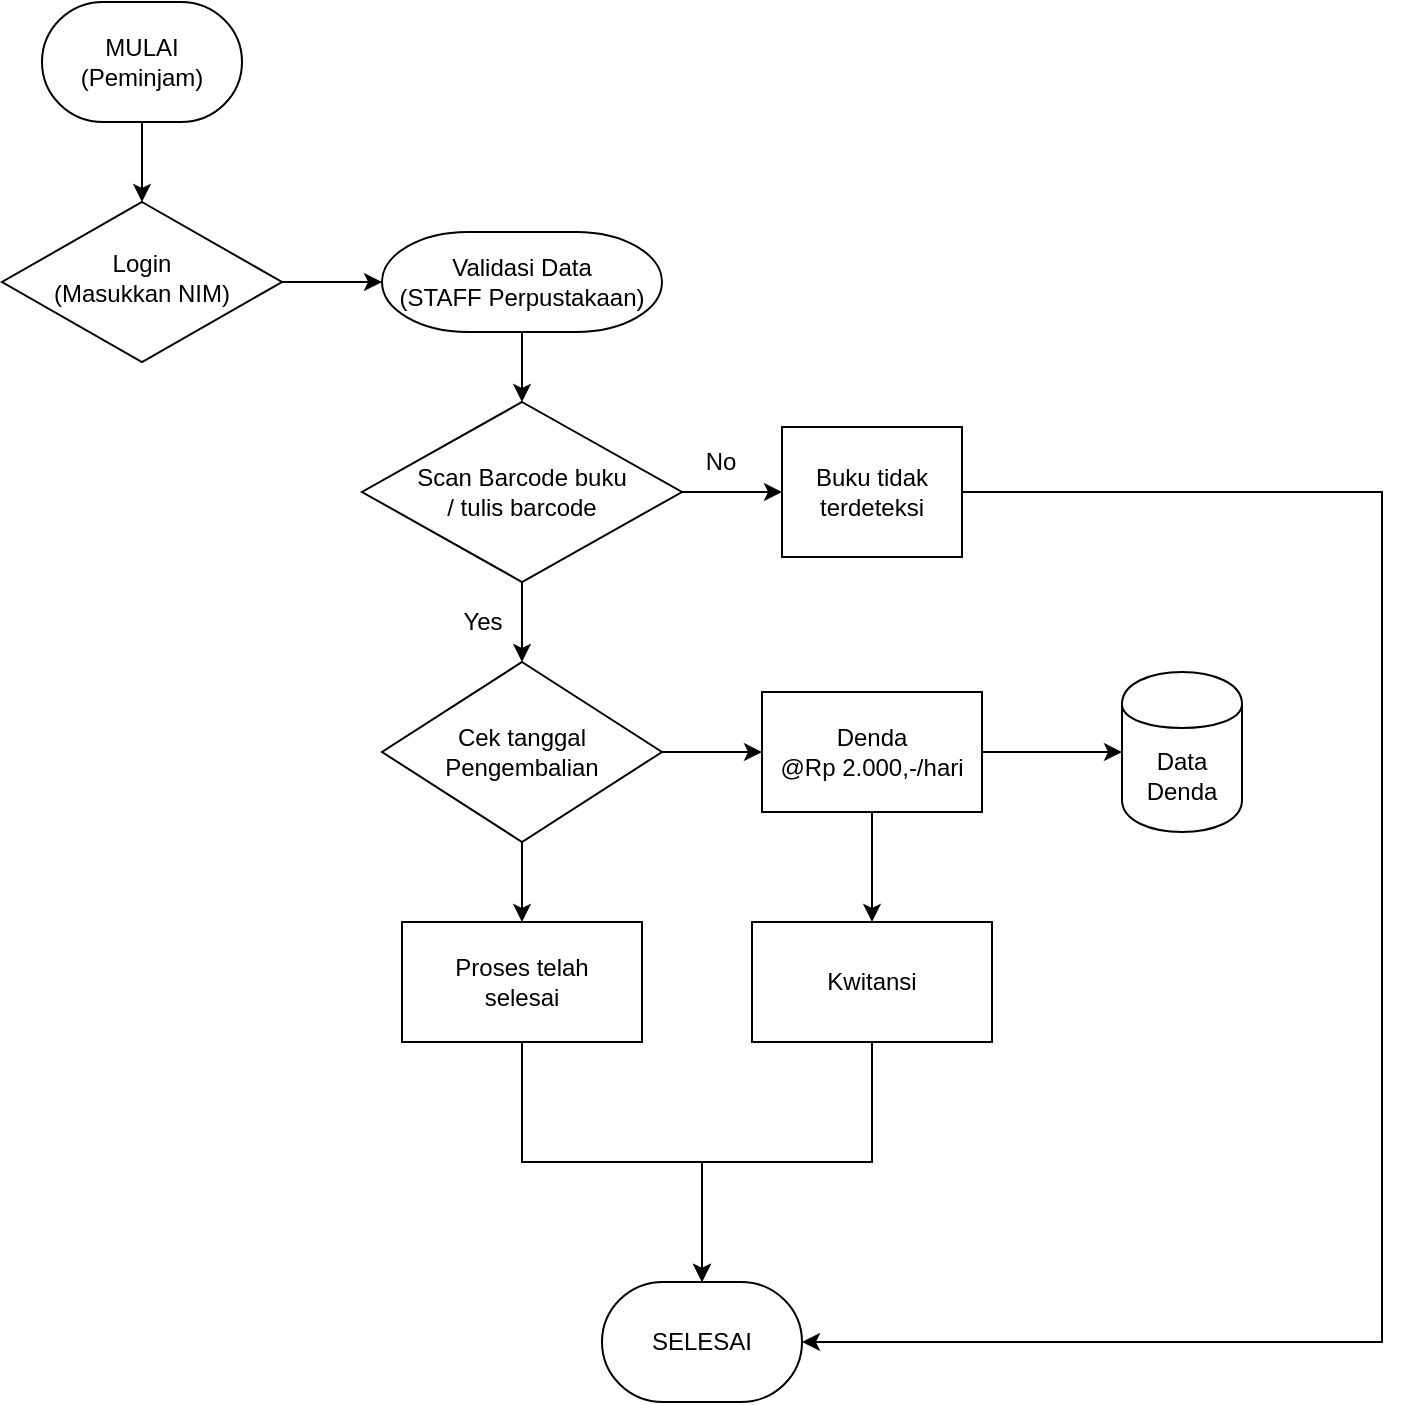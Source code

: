 <mxfile version="13.6.6" type="github">
  <diagram id="C5RBs43oDa-KdzZeNtuy" name="Page-1">
    <mxGraphModel dx="866" dy="490" grid="1" gridSize="10" guides="1" tooltips="1" connect="1" arrows="1" fold="1" page="1" pageScale="1" pageWidth="827" pageHeight="1169" math="0" shadow="0">
      <root>
        <mxCell id="WIyWlLk6GJQsqaUBKTNV-0" />
        <mxCell id="WIyWlLk6GJQsqaUBKTNV-1" parent="WIyWlLk6GJQsqaUBKTNV-0" />
        <mxCell id="7tOGR0cn1vUcRdxKbRow-33" value="" style="edgeStyle=orthogonalEdgeStyle;rounded=0;orthogonalLoop=1;jettySize=auto;html=1;" edge="1" parent="WIyWlLk6GJQsqaUBKTNV-1" source="WIyWlLk6GJQsqaUBKTNV-6" target="7tOGR0cn1vUcRdxKbRow-32">
          <mxGeometry relative="1" as="geometry" />
        </mxCell>
        <mxCell id="WIyWlLk6GJQsqaUBKTNV-6" value="Login&lt;br&gt;(Masukkan NIM)" style="rhombus;whiteSpace=wrap;html=1;shadow=0;fontFamily=Helvetica;fontSize=12;align=center;strokeWidth=1;spacing=6;spacingTop=-4;" parent="WIyWlLk6GJQsqaUBKTNV-1" vertex="1">
          <mxGeometry x="40" y="120" width="140" height="80" as="geometry" />
        </mxCell>
        <mxCell id="7tOGR0cn1vUcRdxKbRow-6" value="" style="edgeStyle=orthogonalEdgeStyle;rounded=0;orthogonalLoop=1;jettySize=auto;html=1;" edge="1" parent="WIyWlLk6GJQsqaUBKTNV-1" source="7tOGR0cn1vUcRdxKbRow-3" target="7tOGR0cn1vUcRdxKbRow-5">
          <mxGeometry relative="1" as="geometry" />
        </mxCell>
        <mxCell id="7tOGR0cn1vUcRdxKbRow-16" value="" style="edgeStyle=orthogonalEdgeStyle;rounded=0;orthogonalLoop=1;jettySize=auto;html=1;" edge="1" parent="WIyWlLk6GJQsqaUBKTNV-1" source="7tOGR0cn1vUcRdxKbRow-3" target="7tOGR0cn1vUcRdxKbRow-15">
          <mxGeometry relative="1" as="geometry" />
        </mxCell>
        <mxCell id="7tOGR0cn1vUcRdxKbRow-3" value="Scan Barcode buku &lt;br&gt;/ tulis barcode" style="rhombus;whiteSpace=wrap;html=1;" vertex="1" parent="WIyWlLk6GJQsqaUBKTNV-1">
          <mxGeometry x="220" y="220" width="160" height="90" as="geometry" />
        </mxCell>
        <mxCell id="7tOGR0cn1vUcRdxKbRow-40" style="edgeStyle=orthogonalEdgeStyle;rounded=0;orthogonalLoop=1;jettySize=auto;html=1;entryX=1;entryY=0.5;entryDx=0;entryDy=0;entryPerimeter=0;" edge="1" parent="WIyWlLk6GJQsqaUBKTNV-1" source="7tOGR0cn1vUcRdxKbRow-5" target="7tOGR0cn1vUcRdxKbRow-35">
          <mxGeometry relative="1" as="geometry">
            <mxPoint x="540" y="265" as="targetPoint" />
            <Array as="points">
              <mxPoint x="730" y="265" />
              <mxPoint x="730" y="690" />
            </Array>
          </mxGeometry>
        </mxCell>
        <mxCell id="7tOGR0cn1vUcRdxKbRow-5" value="Buku tidak terdeteksi" style="whiteSpace=wrap;html=1;" vertex="1" parent="WIyWlLk6GJQsqaUBKTNV-1">
          <mxGeometry x="430" y="232.5" width="90" height="65" as="geometry" />
        </mxCell>
        <mxCell id="7tOGR0cn1vUcRdxKbRow-7" value="No" style="text;html=1;align=center;verticalAlign=middle;resizable=0;points=[];autosize=1;" vertex="1" parent="WIyWlLk6GJQsqaUBKTNV-1">
          <mxGeometry x="384" y="240" width="30" height="20" as="geometry" />
        </mxCell>
        <mxCell id="7tOGR0cn1vUcRdxKbRow-10" value="Yes" style="text;html=1;align=center;verticalAlign=middle;resizable=0;points=[];autosize=1;" vertex="1" parent="WIyWlLk6GJQsqaUBKTNV-1">
          <mxGeometry x="260" y="320" width="40" height="20" as="geometry" />
        </mxCell>
        <mxCell id="7tOGR0cn1vUcRdxKbRow-20" value="" style="edgeStyle=orthogonalEdgeStyle;rounded=0;orthogonalLoop=1;jettySize=auto;html=1;" edge="1" parent="WIyWlLk6GJQsqaUBKTNV-1" source="7tOGR0cn1vUcRdxKbRow-15" target="7tOGR0cn1vUcRdxKbRow-19">
          <mxGeometry relative="1" as="geometry" />
        </mxCell>
        <mxCell id="7tOGR0cn1vUcRdxKbRow-24" value="" style="edgeStyle=orthogonalEdgeStyle;rounded=0;orthogonalLoop=1;jettySize=auto;html=1;" edge="1" parent="WIyWlLk6GJQsqaUBKTNV-1" source="7tOGR0cn1vUcRdxKbRow-15" target="7tOGR0cn1vUcRdxKbRow-23">
          <mxGeometry relative="1" as="geometry" />
        </mxCell>
        <mxCell id="7tOGR0cn1vUcRdxKbRow-15" value="Cek tanggal Pengembalian" style="rhombus;whiteSpace=wrap;html=1;" vertex="1" parent="WIyWlLk6GJQsqaUBKTNV-1">
          <mxGeometry x="230" y="350" width="140" height="90" as="geometry" />
        </mxCell>
        <mxCell id="7tOGR0cn1vUcRdxKbRow-22" value="" style="edgeStyle=orthogonalEdgeStyle;rounded=0;orthogonalLoop=1;jettySize=auto;html=1;" edge="1" parent="WIyWlLk6GJQsqaUBKTNV-1" source="7tOGR0cn1vUcRdxKbRow-19" target="7tOGR0cn1vUcRdxKbRow-21">
          <mxGeometry relative="1" as="geometry" />
        </mxCell>
        <mxCell id="7tOGR0cn1vUcRdxKbRow-38" value="" style="edgeStyle=orthogonalEdgeStyle;rounded=0;orthogonalLoop=1;jettySize=auto;html=1;" edge="1" parent="WIyWlLk6GJQsqaUBKTNV-1" source="7tOGR0cn1vUcRdxKbRow-19" target="7tOGR0cn1vUcRdxKbRow-37">
          <mxGeometry relative="1" as="geometry" />
        </mxCell>
        <mxCell id="7tOGR0cn1vUcRdxKbRow-19" value="Denda&lt;br&gt;@Rp 2.000,-/hari" style="whiteSpace=wrap;html=1;" vertex="1" parent="WIyWlLk6GJQsqaUBKTNV-1">
          <mxGeometry x="420" y="365" width="110" height="60" as="geometry" />
        </mxCell>
        <mxCell id="7tOGR0cn1vUcRdxKbRow-21" value="Data&lt;br&gt;Denda" style="shape=cylinder;whiteSpace=wrap;html=1;boundedLbl=1;backgroundOutline=1;" vertex="1" parent="WIyWlLk6GJQsqaUBKTNV-1">
          <mxGeometry x="600" y="355" width="60" height="80" as="geometry" />
        </mxCell>
        <mxCell id="7tOGR0cn1vUcRdxKbRow-36" value="" style="edgeStyle=orthogonalEdgeStyle;rounded=0;orthogonalLoop=1;jettySize=auto;html=1;" edge="1" parent="WIyWlLk6GJQsqaUBKTNV-1" source="7tOGR0cn1vUcRdxKbRow-23" target="7tOGR0cn1vUcRdxKbRow-35">
          <mxGeometry relative="1" as="geometry" />
        </mxCell>
        <mxCell id="7tOGR0cn1vUcRdxKbRow-23" value="Proses telah &lt;br&gt;selesai" style="whiteSpace=wrap;html=1;" vertex="1" parent="WIyWlLk6GJQsqaUBKTNV-1">
          <mxGeometry x="240" y="480" width="120" height="60" as="geometry" />
        </mxCell>
        <mxCell id="7tOGR0cn1vUcRdxKbRow-31" value="" style="edgeStyle=orthogonalEdgeStyle;rounded=0;orthogonalLoop=1;jettySize=auto;html=1;" edge="1" parent="WIyWlLk6GJQsqaUBKTNV-1" source="7tOGR0cn1vUcRdxKbRow-30" target="WIyWlLk6GJQsqaUBKTNV-6">
          <mxGeometry relative="1" as="geometry" />
        </mxCell>
        <mxCell id="7tOGR0cn1vUcRdxKbRow-30" value="MULAI&lt;br&gt;(Peminjam)" style="strokeWidth=1;html=1;shape=mxgraph.flowchart.terminator;whiteSpace=wrap;shadow=0;" vertex="1" parent="WIyWlLk6GJQsqaUBKTNV-1">
          <mxGeometry x="60" y="20" width="100" height="60" as="geometry" />
        </mxCell>
        <mxCell id="7tOGR0cn1vUcRdxKbRow-34" value="" style="edgeStyle=orthogonalEdgeStyle;rounded=0;orthogonalLoop=1;jettySize=auto;html=1;" edge="1" parent="WIyWlLk6GJQsqaUBKTNV-1" source="7tOGR0cn1vUcRdxKbRow-32" target="7tOGR0cn1vUcRdxKbRow-3">
          <mxGeometry relative="1" as="geometry" />
        </mxCell>
        <mxCell id="7tOGR0cn1vUcRdxKbRow-32" value="&lt;span&gt;Validasi Data&lt;/span&gt;&lt;br&gt;&lt;span&gt;(STAFF Perpustakaan)&lt;/span&gt;" style="strokeWidth=1;html=1;shape=mxgraph.flowchart.terminator;whiteSpace=wrap;shadow=0;" vertex="1" parent="WIyWlLk6GJQsqaUBKTNV-1">
          <mxGeometry x="230" y="135" width="140" height="50" as="geometry" />
        </mxCell>
        <mxCell id="7tOGR0cn1vUcRdxKbRow-35" value="SELESAI" style="strokeWidth=1;html=1;shape=mxgraph.flowchart.terminator;whiteSpace=wrap;shadow=0;" vertex="1" parent="WIyWlLk6GJQsqaUBKTNV-1">
          <mxGeometry x="340" y="660" width="100" height="60" as="geometry" />
        </mxCell>
        <mxCell id="7tOGR0cn1vUcRdxKbRow-39" value="" style="edgeStyle=orthogonalEdgeStyle;rounded=0;orthogonalLoop=1;jettySize=auto;html=1;entryX=0.5;entryY=0;entryDx=0;entryDy=0;entryPerimeter=0;" edge="1" parent="WIyWlLk6GJQsqaUBKTNV-1" source="7tOGR0cn1vUcRdxKbRow-37" target="7tOGR0cn1vUcRdxKbRow-35">
          <mxGeometry relative="1" as="geometry" />
        </mxCell>
        <mxCell id="7tOGR0cn1vUcRdxKbRow-37" value="Kwitansi" style="whiteSpace=wrap;html=1;" vertex="1" parent="WIyWlLk6GJQsqaUBKTNV-1">
          <mxGeometry x="415" y="480" width="120" height="60" as="geometry" />
        </mxCell>
      </root>
    </mxGraphModel>
  </diagram>
</mxfile>
